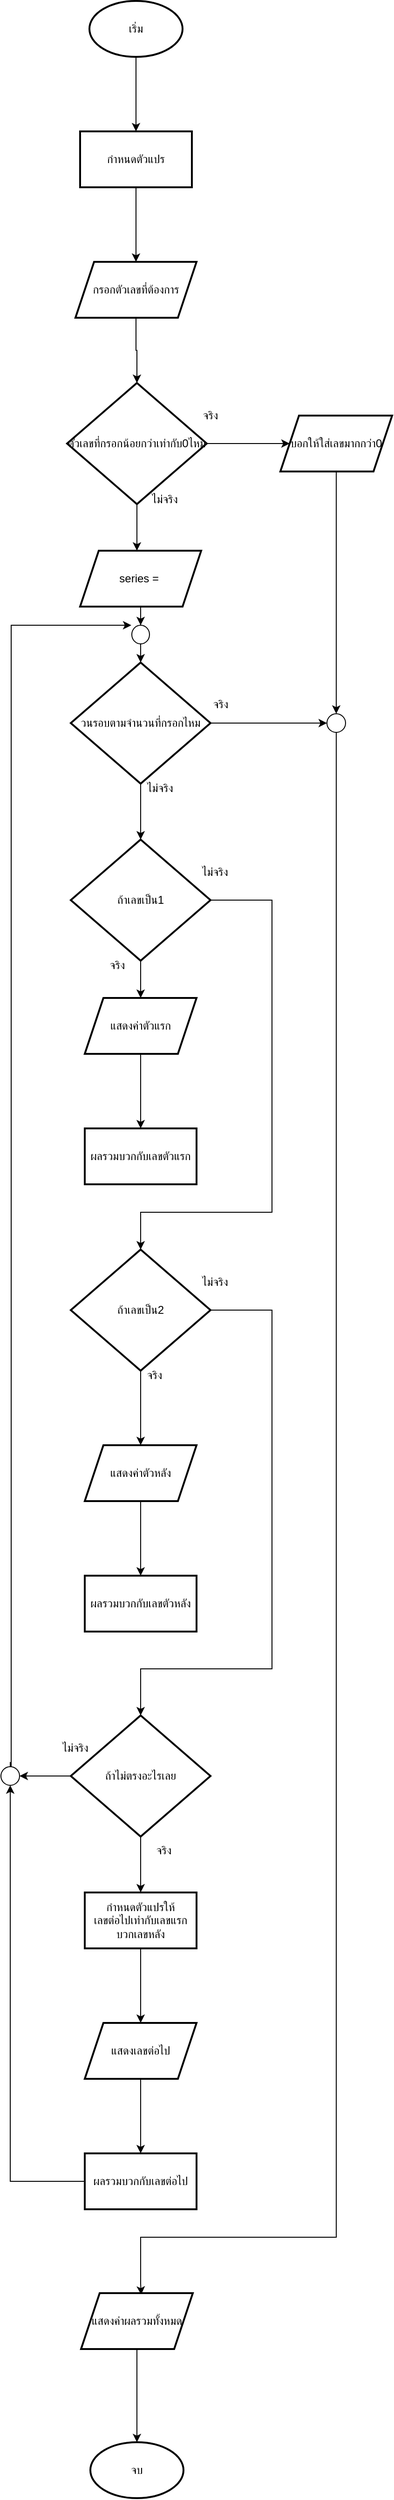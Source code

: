 <mxfile version="25.0.3">
  <diagram name="Page-1" id="RcYuAiIxDm-bZioeDlWM">
    <mxGraphModel dx="643" dy="340" grid="1" gridSize="10" guides="1" tooltips="1" connect="1" arrows="1" fold="1" page="1" pageScale="1" pageWidth="850" pageHeight="1100" math="0" shadow="0">
      <root>
        <mxCell id="0" />
        <mxCell id="1" parent="0" />
        <mxCell id="xyNjHN033petm9GAwFZS-5" value="" style="edgeStyle=orthogonalEdgeStyle;rounded=0;orthogonalLoop=1;jettySize=auto;html=1;" edge="1" parent="1" source="xyNjHN033petm9GAwFZS-1" target="xyNjHN033petm9GAwFZS-4">
          <mxGeometry relative="1" as="geometry" />
        </mxCell>
        <mxCell id="xyNjHN033petm9GAwFZS-1" value="เริ่ม" style="strokeWidth=2;html=1;shape=mxgraph.flowchart.start_1;whiteSpace=wrap;" vertex="1" parent="1">
          <mxGeometry x="375" y="50" width="100" height="60" as="geometry" />
        </mxCell>
        <mxCell id="xyNjHN033petm9GAwFZS-9" value="" style="edgeStyle=orthogonalEdgeStyle;rounded=0;orthogonalLoop=1;jettySize=auto;html=1;" edge="1" parent="1" source="xyNjHN033petm9GAwFZS-4" target="xyNjHN033petm9GAwFZS-8">
          <mxGeometry relative="1" as="geometry" />
        </mxCell>
        <mxCell id="xyNjHN033petm9GAwFZS-4" value="กำหนดตัวแปร" style="whiteSpace=wrap;html=1;strokeWidth=2;" vertex="1" parent="1">
          <mxGeometry x="365" y="190" width="120" height="60" as="geometry" />
        </mxCell>
        <mxCell id="xyNjHN033petm9GAwFZS-58" value="" style="edgeStyle=orthogonalEdgeStyle;rounded=0;orthogonalLoop=1;jettySize=auto;html=1;" edge="1" parent="1" source="xyNjHN033petm9GAwFZS-8" target="xyNjHN033petm9GAwFZS-10">
          <mxGeometry relative="1" as="geometry" />
        </mxCell>
        <mxCell id="xyNjHN033petm9GAwFZS-8" value="กรอกตัวเลขที่ต้องการ" style="shape=parallelogram;perimeter=parallelogramPerimeter;whiteSpace=wrap;html=1;fixedSize=1;strokeWidth=2;" vertex="1" parent="1">
          <mxGeometry x="360" y="330" width="130" height="60" as="geometry" />
        </mxCell>
        <mxCell id="xyNjHN033petm9GAwFZS-17" value="" style="edgeStyle=orthogonalEdgeStyle;rounded=0;orthogonalLoop=1;jettySize=auto;html=1;" edge="1" parent="1" source="xyNjHN033petm9GAwFZS-10">
          <mxGeometry relative="1" as="geometry">
            <mxPoint x="426" y="640" as="targetPoint" />
          </mxGeometry>
        </mxCell>
        <mxCell id="xyNjHN033petm9GAwFZS-22" value="" style="edgeStyle=orthogonalEdgeStyle;rounded=0;orthogonalLoop=1;jettySize=auto;html=1;" edge="1" parent="1" source="xyNjHN033petm9GAwFZS-10" target="xyNjHN033petm9GAwFZS-21">
          <mxGeometry relative="1" as="geometry" />
        </mxCell>
        <mxCell id="xyNjHN033petm9GAwFZS-10" value="ตัวเลขที่กรอกน้อยกว่าเท่ากับ0ไหม" style="rhombus;whiteSpace=wrap;html=1;strokeWidth=2;" vertex="1" parent="1">
          <mxGeometry x="351" y="460" width="150" height="130" as="geometry" />
        </mxCell>
        <mxCell id="xyNjHN033petm9GAwFZS-25" value="" style="edgeStyle=orthogonalEdgeStyle;rounded=0;orthogonalLoop=1;jettySize=auto;html=1;" edge="1" parent="1" source="xyNjHN033petm9GAwFZS-12" target="xyNjHN033petm9GAwFZS-24">
          <mxGeometry relative="1" as="geometry" />
        </mxCell>
        <mxCell id="xyNjHN033petm9GAwFZS-61" style="edgeStyle=orthogonalEdgeStyle;rounded=0;orthogonalLoop=1;jettySize=auto;html=1;entryX=0.538;entryY=0.028;entryDx=0;entryDy=0;entryPerimeter=0;" edge="1" parent="1" source="xyNjHN033petm9GAwFZS-68" target="xyNjHN033petm9GAwFZS-63">
          <mxGeometry relative="1" as="geometry">
            <mxPoint x="430" y="2510" as="targetPoint" />
            <Array as="points">
              <mxPoint x="640" y="825" />
              <mxPoint x="640" y="2450" />
              <mxPoint x="430" y="2450" />
              <mxPoint x="430" y="2500" />
              <mxPoint x="431" y="2500" />
            </Array>
          </mxGeometry>
        </mxCell>
        <mxCell id="xyNjHN033petm9GAwFZS-12" value="วนรอบตามจำนวนที่กรอกไหม" style="rhombus;whiteSpace=wrap;html=1;strokeWidth=2;" vertex="1" parent="1">
          <mxGeometry x="355" y="760" width="150" height="130" as="geometry" />
        </mxCell>
        <mxCell id="xyNjHN033petm9GAwFZS-14" value="ไม่จริง" style="text;html=1;align=center;verticalAlign=middle;whiteSpace=wrap;rounded=0;" vertex="1" parent="1">
          <mxGeometry x="426" y="570" width="60" height="30" as="geometry" />
        </mxCell>
        <mxCell id="xyNjHN033petm9GAwFZS-15" value="จริง" style="text;html=1;align=center;verticalAlign=middle;whiteSpace=wrap;rounded=0;" vertex="1" parent="1">
          <mxGeometry x="475" y="480" width="60" height="30" as="geometry" />
        </mxCell>
        <mxCell id="xyNjHN033petm9GAwFZS-19" value="" style="edgeStyle=orthogonalEdgeStyle;rounded=0;orthogonalLoop=1;jettySize=auto;html=1;" edge="1" parent="1" source="xyNjHN033petm9GAwFZS-59" target="xyNjHN033petm9GAwFZS-12">
          <mxGeometry relative="1" as="geometry" />
        </mxCell>
        <mxCell id="xyNjHN033petm9GAwFZS-18" value="series =&amp;nbsp;" style="shape=parallelogram;perimeter=parallelogramPerimeter;whiteSpace=wrap;html=1;fixedSize=1;strokeWidth=2;" vertex="1" parent="1">
          <mxGeometry x="365" y="640" width="130" height="60" as="geometry" />
        </mxCell>
        <mxCell id="xyNjHN033petm9GAwFZS-67" style="edgeStyle=orthogonalEdgeStyle;rounded=0;orthogonalLoop=1;jettySize=auto;html=1;entryX=0.5;entryY=0;entryDx=0;entryDy=0;entryPerimeter=0;" edge="1" parent="1" source="xyNjHN033petm9GAwFZS-21" target="xyNjHN033petm9GAwFZS-68">
          <mxGeometry relative="1" as="geometry">
            <mxPoint x="640" y="800" as="targetPoint" />
          </mxGeometry>
        </mxCell>
        <mxCell id="xyNjHN033petm9GAwFZS-21" value="บอกให้ใส่เลขมากกว่า0" style="shape=parallelogram;perimeter=parallelogramPerimeter;whiteSpace=wrap;html=1;fixedSize=1;strokeWidth=2;" vertex="1" parent="1">
          <mxGeometry x="580" y="495" width="120" height="60" as="geometry" />
        </mxCell>
        <mxCell id="xyNjHN033petm9GAwFZS-23" value="ไม่จริง" style="text;html=1;align=center;verticalAlign=middle;whiteSpace=wrap;rounded=0;" vertex="1" parent="1">
          <mxGeometry x="420.5" y="880" width="60" height="30" as="geometry" />
        </mxCell>
        <mxCell id="xyNjHN033petm9GAwFZS-28" value="" style="edgeStyle=orthogonalEdgeStyle;rounded=0;orthogonalLoop=1;jettySize=auto;html=1;" edge="1" parent="1" source="xyNjHN033petm9GAwFZS-24" target="xyNjHN033petm9GAwFZS-27">
          <mxGeometry relative="1" as="geometry" />
        </mxCell>
        <mxCell id="xyNjHN033petm9GAwFZS-34" style="edgeStyle=orthogonalEdgeStyle;rounded=0;orthogonalLoop=1;jettySize=auto;html=1;" edge="1" parent="1" source="xyNjHN033petm9GAwFZS-24">
          <mxGeometry relative="1" as="geometry">
            <mxPoint x="430" y="1390" as="targetPoint" />
            <Array as="points">
              <mxPoint x="571" y="1015" />
              <mxPoint x="571" y="1350" />
              <mxPoint x="430" y="1350" />
            </Array>
          </mxGeometry>
        </mxCell>
        <mxCell id="xyNjHN033petm9GAwFZS-24" value="ถ้าเลขเป็น1" style="rhombus;whiteSpace=wrap;html=1;strokeWidth=2;" vertex="1" parent="1">
          <mxGeometry x="355" y="950" width="150" height="130" as="geometry" />
        </mxCell>
        <mxCell id="xyNjHN033petm9GAwFZS-26" value="จริง" style="text;html=1;align=center;verticalAlign=middle;whiteSpace=wrap;rounded=0;rotation=0;" vertex="1" parent="1">
          <mxGeometry x="375" y="1070" width="60" height="30" as="geometry" />
        </mxCell>
        <mxCell id="xyNjHN033petm9GAwFZS-32" value="" style="edgeStyle=orthogonalEdgeStyle;rounded=0;orthogonalLoop=1;jettySize=auto;html=1;" edge="1" parent="1" source="xyNjHN033petm9GAwFZS-27" target="xyNjHN033petm9GAwFZS-31">
          <mxGeometry relative="1" as="geometry" />
        </mxCell>
        <mxCell id="xyNjHN033petm9GAwFZS-27" value="แสดงค่าตัวแรก" style="shape=parallelogram;perimeter=parallelogramPerimeter;whiteSpace=wrap;html=1;fixedSize=1;strokeWidth=2;" vertex="1" parent="1">
          <mxGeometry x="370" y="1120" width="120" height="60" as="geometry" />
        </mxCell>
        <mxCell id="xyNjHN033petm9GAwFZS-31" value="ผลรวมบวกกับเลขตัวแรก" style="whiteSpace=wrap;html=1;strokeWidth=2;" vertex="1" parent="1">
          <mxGeometry x="370" y="1260" width="120" height="60" as="geometry" />
        </mxCell>
        <mxCell id="xyNjHN033petm9GAwFZS-33" value="ไม่จริง" style="text;html=1;align=center;verticalAlign=middle;whiteSpace=wrap;rounded=0;" vertex="1" parent="1">
          <mxGeometry x="480" y="970" width="60" height="30" as="geometry" />
        </mxCell>
        <mxCell id="xyNjHN033petm9GAwFZS-39" value="" style="edgeStyle=orthogonalEdgeStyle;rounded=0;orthogonalLoop=1;jettySize=auto;html=1;" edge="1" parent="1" source="xyNjHN033petm9GAwFZS-35" target="xyNjHN033petm9GAwFZS-37">
          <mxGeometry relative="1" as="geometry" />
        </mxCell>
        <mxCell id="xyNjHN033petm9GAwFZS-42" style="edgeStyle=orthogonalEdgeStyle;rounded=0;orthogonalLoop=1;jettySize=auto;html=1;" edge="1" parent="1" source="xyNjHN033petm9GAwFZS-35">
          <mxGeometry relative="1" as="geometry">
            <mxPoint x="430" y="1890" as="targetPoint" />
            <Array as="points">
              <mxPoint x="571" y="1455" />
              <mxPoint x="571" y="1840" />
              <mxPoint x="430" y="1840" />
            </Array>
          </mxGeometry>
        </mxCell>
        <mxCell id="xyNjHN033petm9GAwFZS-35" value="ถ้าเลขเป็น2" style="rhombus;whiteSpace=wrap;html=1;strokeWidth=2;" vertex="1" parent="1">
          <mxGeometry x="355" y="1390" width="150" height="130" as="geometry" />
        </mxCell>
        <mxCell id="xyNjHN033petm9GAwFZS-36" value="" style="edgeStyle=orthogonalEdgeStyle;rounded=0;orthogonalLoop=1;jettySize=auto;html=1;" edge="1" parent="1" source="xyNjHN033petm9GAwFZS-37" target="xyNjHN033petm9GAwFZS-38">
          <mxGeometry relative="1" as="geometry" />
        </mxCell>
        <mxCell id="xyNjHN033petm9GAwFZS-37" value="แสดงค่าตัวหลัง" style="shape=parallelogram;perimeter=parallelogramPerimeter;whiteSpace=wrap;html=1;fixedSize=1;strokeWidth=2;" vertex="1" parent="1">
          <mxGeometry x="370" y="1600" width="120" height="60" as="geometry" />
        </mxCell>
        <mxCell id="xyNjHN033petm9GAwFZS-38" value="ผลรวมบวกกับเลขตัวหลัง" style="whiteSpace=wrap;html=1;strokeWidth=2;" vertex="1" parent="1">
          <mxGeometry x="370" y="1740" width="120" height="60" as="geometry" />
        </mxCell>
        <mxCell id="xyNjHN033petm9GAwFZS-40" value="จริง" style="text;html=1;align=center;verticalAlign=middle;whiteSpace=wrap;rounded=0;rotation=0;" vertex="1" parent="1">
          <mxGeometry x="415" y="1510" width="60" height="30" as="geometry" />
        </mxCell>
        <mxCell id="xyNjHN033petm9GAwFZS-41" value="ไม่จริง" style="text;html=1;align=center;verticalAlign=middle;whiteSpace=wrap;rounded=0;" vertex="1" parent="1">
          <mxGeometry x="480" y="1410" width="60" height="30" as="geometry" />
        </mxCell>
        <mxCell id="xyNjHN033petm9GAwFZS-45" value="" style="edgeStyle=orthogonalEdgeStyle;rounded=0;orthogonalLoop=1;jettySize=auto;html=1;" edge="1" parent="1" source="xyNjHN033petm9GAwFZS-43" target="xyNjHN033petm9GAwFZS-44">
          <mxGeometry relative="1" as="geometry" />
        </mxCell>
        <mxCell id="xyNjHN033petm9GAwFZS-48" style="edgeStyle=orthogonalEdgeStyle;rounded=0;orthogonalLoop=1;jettySize=auto;html=1;" edge="1" parent="1">
          <mxGeometry relative="1" as="geometry">
            <mxPoint x="420" y="720" as="targetPoint" />
            <mxPoint x="290" y="1940" as="sourcePoint" />
            <Array as="points">
              <mxPoint x="290" y="1950" />
              <mxPoint x="291" y="1950" />
              <mxPoint x="291" y="720" />
              <mxPoint x="413" y="720" />
            </Array>
          </mxGeometry>
        </mxCell>
        <mxCell id="xyNjHN033petm9GAwFZS-43" value="ถ้าไม่ตรงอะไรเลย" style="rhombus;whiteSpace=wrap;html=1;strokeWidth=2;" vertex="1" parent="1">
          <mxGeometry x="355" y="1890" width="150" height="130" as="geometry" />
        </mxCell>
        <mxCell id="xyNjHN033petm9GAwFZS-52" value="" style="edgeStyle=orthogonalEdgeStyle;rounded=0;orthogonalLoop=1;jettySize=auto;html=1;" edge="1" parent="1" source="xyNjHN033petm9GAwFZS-44" target="xyNjHN033petm9GAwFZS-51">
          <mxGeometry relative="1" as="geometry" />
        </mxCell>
        <mxCell id="xyNjHN033petm9GAwFZS-44" value="กำหนดตัวแปรให้&lt;div&gt;เลขต่อไปเท่ากับเลขแรกบวกเลขหลัง&lt;/div&gt;" style="whiteSpace=wrap;html=1;strokeWidth=2;" vertex="1" parent="1">
          <mxGeometry x="370" y="2080" width="120" height="60" as="geometry" />
        </mxCell>
        <mxCell id="xyNjHN033petm9GAwFZS-46" value="จริง" style="text;html=1;align=center;verticalAlign=middle;whiteSpace=wrap;rounded=0;rotation=0;" vertex="1" parent="1">
          <mxGeometry x="425" y="2020" width="60" height="30" as="geometry" />
        </mxCell>
        <mxCell id="xyNjHN033petm9GAwFZS-47" value="ไม่จริง" style="text;html=1;align=center;verticalAlign=middle;whiteSpace=wrap;rounded=0;" vertex="1" parent="1">
          <mxGeometry x="330" y="1910" width="60" height="30" as="geometry" />
        </mxCell>
        <mxCell id="xyNjHN033petm9GAwFZS-54" value="" style="edgeStyle=orthogonalEdgeStyle;rounded=0;orthogonalLoop=1;jettySize=auto;html=1;" edge="1" parent="1" source="xyNjHN033petm9GAwFZS-51" target="xyNjHN033petm9GAwFZS-53">
          <mxGeometry relative="1" as="geometry" />
        </mxCell>
        <mxCell id="xyNjHN033petm9GAwFZS-51" value="แสดงเลขต่อไป" style="shape=parallelogram;perimeter=parallelogramPerimeter;whiteSpace=wrap;html=1;fixedSize=1;strokeWidth=2;" vertex="1" parent="1">
          <mxGeometry x="370" y="2220" width="120" height="60" as="geometry" />
        </mxCell>
        <mxCell id="xyNjHN033petm9GAwFZS-55" style="edgeStyle=orthogonalEdgeStyle;rounded=0;orthogonalLoop=1;jettySize=auto;html=1;entryX=0.5;entryY=1;entryDx=0;entryDy=0;entryPerimeter=0;" edge="1" parent="1" source="xyNjHN033petm9GAwFZS-53" target="xyNjHN033petm9GAwFZS-56">
          <mxGeometry relative="1" as="geometry">
            <mxPoint x="290" y="1950" as="targetPoint" />
          </mxGeometry>
        </mxCell>
        <mxCell id="xyNjHN033petm9GAwFZS-53" value="ผลรวมบวกกับเลขต่อไป" style="whiteSpace=wrap;html=1;strokeWidth=2;" vertex="1" parent="1">
          <mxGeometry x="370" y="2360" width="120" height="60" as="geometry" />
        </mxCell>
        <mxCell id="xyNjHN033petm9GAwFZS-57" value="" style="edgeStyle=orthogonalEdgeStyle;rounded=0;orthogonalLoop=1;jettySize=auto;html=1;entryX=1;entryY=0.5;entryDx=0;entryDy=0;entryPerimeter=0;" edge="1" parent="1" source="xyNjHN033petm9GAwFZS-43" target="xyNjHN033petm9GAwFZS-56">
          <mxGeometry relative="1" as="geometry">
            <mxPoint x="413" y="420" as="targetPoint" />
            <mxPoint x="355" y="1955" as="sourcePoint" />
            <Array as="points" />
          </mxGeometry>
        </mxCell>
        <mxCell id="xyNjHN033petm9GAwFZS-56" value="" style="verticalLabelPosition=bottom;verticalAlign=top;html=1;shape=mxgraph.flowchart.on-page_reference;" vertex="1" parent="1">
          <mxGeometry x="280" y="1945" width="20" height="20" as="geometry" />
        </mxCell>
        <mxCell id="xyNjHN033petm9GAwFZS-60" value="" style="edgeStyle=orthogonalEdgeStyle;rounded=0;orthogonalLoop=1;jettySize=auto;html=1;" edge="1" parent="1" source="xyNjHN033petm9GAwFZS-18" target="xyNjHN033petm9GAwFZS-59">
          <mxGeometry relative="1" as="geometry">
            <mxPoint x="430" y="700" as="sourcePoint" />
            <mxPoint x="430" y="740" as="targetPoint" />
          </mxGeometry>
        </mxCell>
        <mxCell id="xyNjHN033petm9GAwFZS-59" value="" style="verticalLabelPosition=bottom;verticalAlign=top;html=1;shape=mxgraph.flowchart.on-page_reference;" vertex="1" parent="1">
          <mxGeometry x="420.5" y="720" width="19" height="20" as="geometry" />
        </mxCell>
        <mxCell id="xyNjHN033petm9GAwFZS-62" value="จริง" style="text;html=1;align=center;verticalAlign=middle;whiteSpace=wrap;rounded=0;" vertex="1" parent="1">
          <mxGeometry x="486" y="790" width="60" height="30" as="geometry" />
        </mxCell>
        <mxCell id="xyNjHN033petm9GAwFZS-63" value="แสดงค่าผลรวมทั้งหมด" style="shape=parallelogram;perimeter=parallelogramPerimeter;whiteSpace=wrap;html=1;fixedSize=1;strokeWidth=2;" vertex="1" parent="1">
          <mxGeometry x="366" y="2510" width="120" height="60" as="geometry" />
        </mxCell>
        <mxCell id="xyNjHN033petm9GAwFZS-64" value="จบ" style="strokeWidth=2;html=1;shape=mxgraph.flowchart.start_1;whiteSpace=wrap;" vertex="1" parent="1">
          <mxGeometry x="376" y="2670" width="100" height="60" as="geometry" />
        </mxCell>
        <mxCell id="xyNjHN033petm9GAwFZS-65" style="edgeStyle=orthogonalEdgeStyle;rounded=0;orthogonalLoop=1;jettySize=auto;html=1;entryX=0.5;entryY=0;entryDx=0;entryDy=0;entryPerimeter=0;" edge="1" parent="1" source="xyNjHN033petm9GAwFZS-63" target="xyNjHN033petm9GAwFZS-64">
          <mxGeometry relative="1" as="geometry" />
        </mxCell>
        <mxCell id="xyNjHN033petm9GAwFZS-69" value="" style="edgeStyle=orthogonalEdgeStyle;rounded=0;orthogonalLoop=1;jettySize=auto;html=1;entryX=0;entryY=0.5;entryDx=0;entryDy=0;entryPerimeter=0;" edge="1" parent="1" source="xyNjHN033petm9GAwFZS-12" target="xyNjHN033petm9GAwFZS-68">
          <mxGeometry relative="1" as="geometry">
            <mxPoint x="431" y="2512" as="targetPoint" />
            <mxPoint x="505" y="825" as="sourcePoint" />
            <Array as="points" />
          </mxGeometry>
        </mxCell>
        <mxCell id="xyNjHN033petm9GAwFZS-68" value="" style="verticalLabelPosition=bottom;verticalAlign=top;html=1;shape=mxgraph.flowchart.on-page_reference;" vertex="1" parent="1">
          <mxGeometry x="630" y="815" width="20" height="20" as="geometry" />
        </mxCell>
      </root>
    </mxGraphModel>
  </diagram>
</mxfile>
